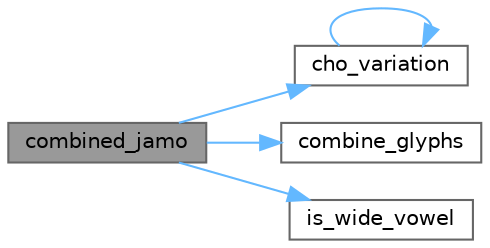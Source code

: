 digraph "combined_jamo"
{
 // LATEX_PDF_SIZE
  bgcolor="transparent";
  edge [fontname=Helvetica,fontsize=10,labelfontname=Helvetica,labelfontsize=10];
  node [fontname=Helvetica,fontsize=10,shape=box,height=0.2,width=0.4];
  rankdir="LR";
  Node1 [label="combined_jamo",height=0.2,width=0.4,color="gray40", fillcolor="grey60", style="filled", fontcolor="black",tooltip="Convert Hangul Jamo choseong, jungseong, and jongseong into a glyph."];
  Node1 -> Node2 [color="steelblue1",style="solid"];
  Node2 [label="cho_variation",height=0.2,width=0.4,color="grey40", fillcolor="white", style="filled",URL="$unihangul-support_8c.html#ab795ff183c3e429e0eb9257a7737c57f",tooltip="Return the Johab 6/3/1 choseong variation for a syllable."];
  Node2 -> Node2 [color="steelblue1",style="solid"];
  Node1 -> Node3 [color="steelblue1",style="solid"];
  Node3 [label="combine_glyphs",height=0.2,width=0.4,color="grey40", fillcolor="white", style="filled",URL="$unihangul-support_8c.html#a9aacff561033067830249796de592258",tooltip="Combine two glyphs into one glyph."];
  Node1 -> Node4 [color="steelblue1",style="solid"];
  Node4 [label="is_wide_vowel",height=0.2,width=0.4,color="grey40", fillcolor="white", style="filled",URL="$unihangul-support_8c.html#a12a0a69a62e5beb75f723a0e35bb2b37",tooltip="Whether vowel has rightmost vertical stroke to the right."];
}
